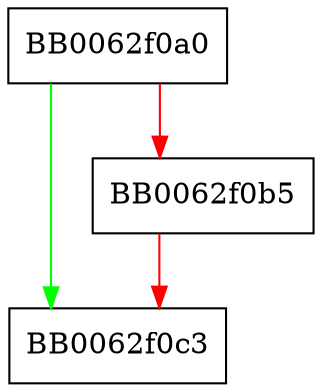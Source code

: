 digraph drbg_status {
  node [shape="box"];
  graph [splines=ortho];
  BB0062f0a0 -> BB0062f0c3 [color="green"];
  BB0062f0a0 -> BB0062f0b5 [color="red"];
  BB0062f0b5 -> BB0062f0c3 [color="red"];
}